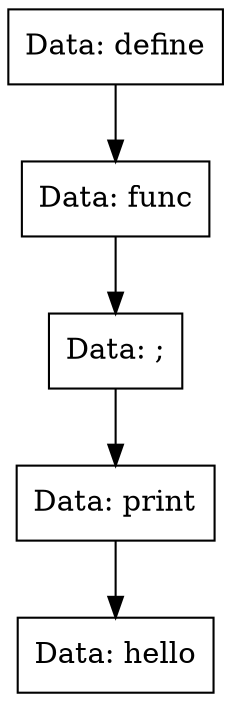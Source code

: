 digraph func{
Node0x5583bafe9df0[shape="record", label="Data: define"];
Node0x5583bafe9e40[shape="record", label="Data: func"];
Node0x5583bafe9e90[shape="record", label="Data: ;"];
Node0x5583bafe9ee0[shape="record", label="Data: print"];
Node0x5583bafe9f30[shape="record", label="Data: hello"];
Node0x5583bafe9ee0->Node0x5583bafe9f30;
Node0x5583bafe9e90->Node0x5583bafe9ee0;
Node0x5583bafe9e40->Node0x5583bafe9e90;
Node0x5583bafe9df0->Node0x5583bafe9e40;
}